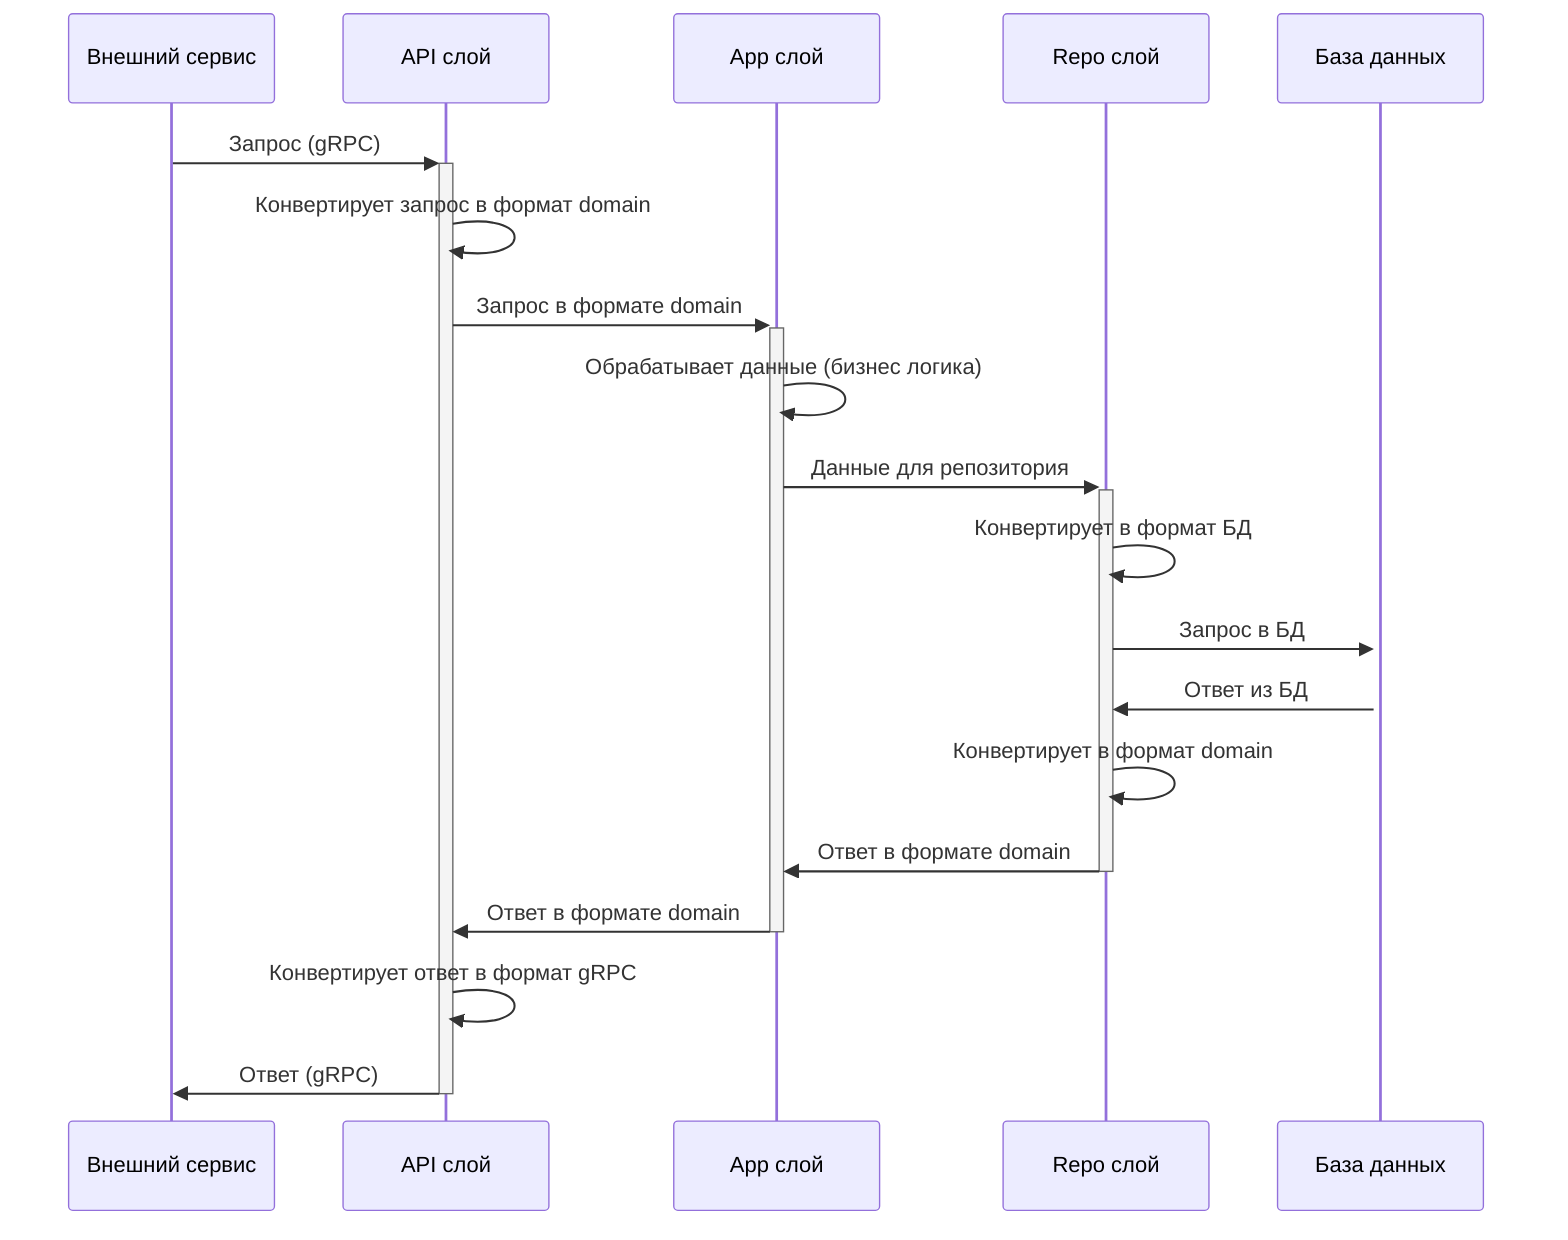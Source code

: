 sequenceDiagram
    participant Client as Внешний сервис
    participant API as API слой
    participant APP as App слой
    participant REPO as Repo слой
    participant DB as База данных

    Client->>+API: Запрос (gRPC)
    API->>API: Конвертирует запрос в формат domain
    API->>+APP: Запрос в формате domain
    APP->>APP: Обрабатывает данные (бизнес логика)
    APP->>+REPO: Данные для репозитория
    REPO->>REPO: Конвертирует в формат БД
    REPO->>+DB: Запрос в БД
    DB->>REPO: Ответ из БД
    REPO->>REPO: Конвертирует в формат domain
    REPO->>-APP: Ответ в формате domain
    APP->>-API: Ответ в формате domain
    API->>API: Конвертирует ответ в формат gRPC
    API->>-Client: Ответ (gRPC)
